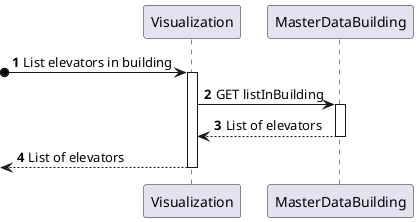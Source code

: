 @startuml ProcessView

autonumber

participant Visualization
participant "MasterDataBuilding" as GI

?o-> Visualization: List elevators in building
activate Visualization

Visualization -> GI: GET listInBuilding
activate GI
GI --> Visualization: List of elevators
deactivate GI

<-- Visualization: List of elevators
deactivate Visualization


@enduml